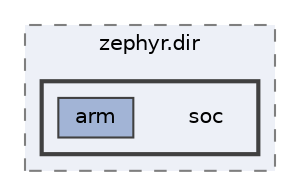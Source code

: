 digraph "build/zephyr/CMakeFiles/zephyr.dir/soc"
{
 // LATEX_PDF_SIZE
  bgcolor="transparent";
  edge [fontname=Helvetica,fontsize=10,labelfontname=Helvetica,labelfontsize=10];
  node [fontname=Helvetica,fontsize=10,shape=box,height=0.2,width=0.4];
  compound=true
  subgraph clusterdir_b35288f69f97034eb3ad583bdee0c183 {
    graph [ bgcolor="#edf0f7", pencolor="grey50", label="zephyr.dir", fontname=Helvetica,fontsize=10 style="filled,dashed", URL="dir_b35288f69f97034eb3ad583bdee0c183.html",tooltip=""]
  subgraph clusterdir_5462dd1923cbcd3df975e626d413fced {
    graph [ bgcolor="#edf0f7", pencolor="grey25", label="", fontname=Helvetica,fontsize=10 style="filled,bold", URL="dir_5462dd1923cbcd3df975e626d413fced.html",tooltip=""]
    dir_5462dd1923cbcd3df975e626d413fced [shape=plaintext, label="soc"];
  dir_c659cda04367c7109746e5aeb9d21144 [label="arm", fillcolor="#a2b4d6", color="grey25", style="filled", URL="dir_c659cda04367c7109746e5aeb9d21144.html",tooltip=""];
  }
  }
}
